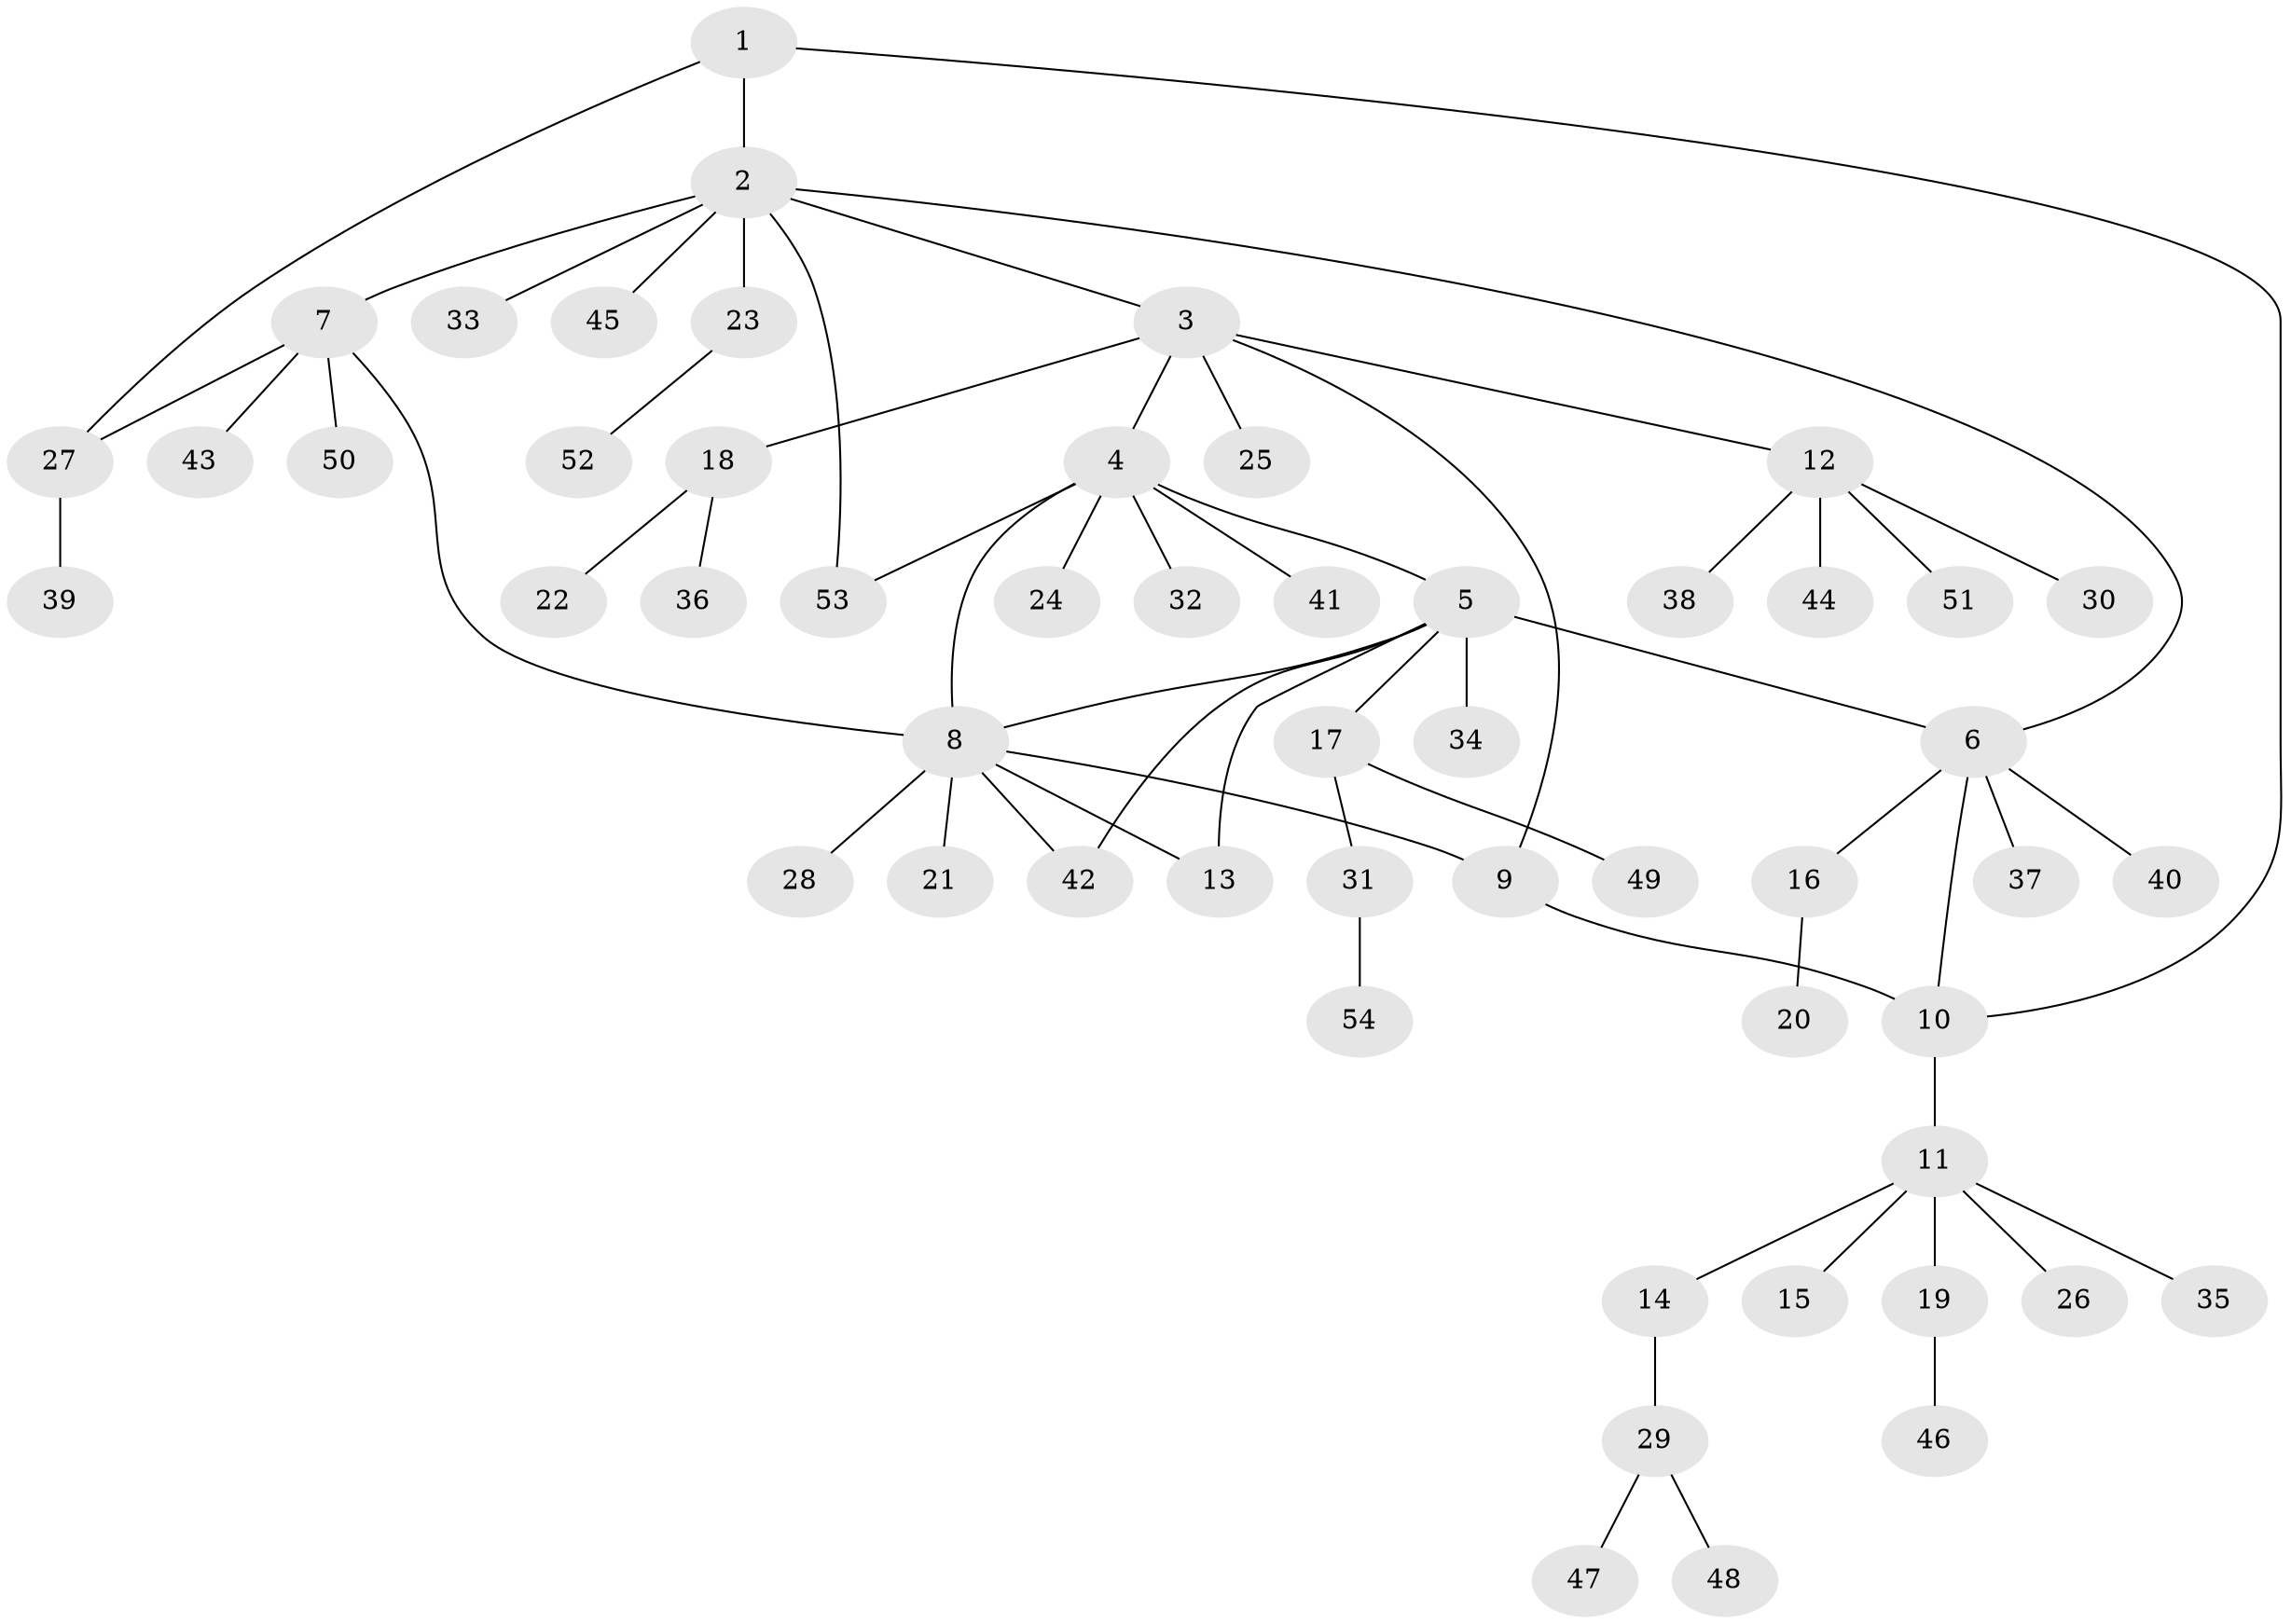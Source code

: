 // coarse degree distribution, {5: 0.05128205128205128, 12: 0.02564102564102564, 6: 0.05128205128205128, 7: 0.02564102564102564, 4: 0.05128205128205128, 9: 0.02564102564102564, 2: 0.20512820512820512, 1: 0.5641025641025641}
// Generated by graph-tools (version 1.1) at 2025/24/03/03/25 07:24:13]
// undirected, 54 vertices, 63 edges
graph export_dot {
graph [start="1"]
  node [color=gray90,style=filled];
  1;
  2;
  3;
  4;
  5;
  6;
  7;
  8;
  9;
  10;
  11;
  12;
  13;
  14;
  15;
  16;
  17;
  18;
  19;
  20;
  21;
  22;
  23;
  24;
  25;
  26;
  27;
  28;
  29;
  30;
  31;
  32;
  33;
  34;
  35;
  36;
  37;
  38;
  39;
  40;
  41;
  42;
  43;
  44;
  45;
  46;
  47;
  48;
  49;
  50;
  51;
  52;
  53;
  54;
  1 -- 2;
  1 -- 10;
  1 -- 27;
  2 -- 3;
  2 -- 6;
  2 -- 7;
  2 -- 23;
  2 -- 33;
  2 -- 45;
  2 -- 53;
  3 -- 4;
  3 -- 9;
  3 -- 12;
  3 -- 18;
  3 -- 25;
  4 -- 5;
  4 -- 8;
  4 -- 24;
  4 -- 32;
  4 -- 41;
  4 -- 53;
  5 -- 6;
  5 -- 8;
  5 -- 13;
  5 -- 17;
  5 -- 34;
  5 -- 42;
  6 -- 10;
  6 -- 16;
  6 -- 37;
  6 -- 40;
  7 -- 8;
  7 -- 27;
  7 -- 43;
  7 -- 50;
  8 -- 9;
  8 -- 13;
  8 -- 21;
  8 -- 28;
  8 -- 42;
  9 -- 10;
  10 -- 11;
  11 -- 14;
  11 -- 15;
  11 -- 19;
  11 -- 26;
  11 -- 35;
  12 -- 30;
  12 -- 38;
  12 -- 44;
  12 -- 51;
  14 -- 29;
  16 -- 20;
  17 -- 31;
  17 -- 49;
  18 -- 22;
  18 -- 36;
  19 -- 46;
  23 -- 52;
  27 -- 39;
  29 -- 47;
  29 -- 48;
  31 -- 54;
}
